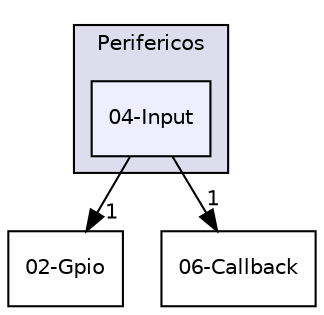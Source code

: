 digraph "E:/Agustin/Escritorio/MCUexpresso/KitLPC845-C++/src/Drivers/Perifericos/04-Input" {
  compound=true
  node [ fontsize="10", fontname="Helvetica"];
  edge [ labelfontsize="10", labelfontname="Helvetica"];
  subgraph clusterdir_fddceb55b13f36ba841fc9095bbfed65 {
    graph [ bgcolor="#ddddee", pencolor="black", label="Perifericos" fontname="Helvetica", fontsize="10", URL="dir_fddceb55b13f36ba841fc9095bbfed65.html"]
  dir_47dbd980478d5aa95bc186fe82f48e7b [shape=box, label="04-Input", style="filled", fillcolor="#eeeeff", pencolor="black", URL="dir_47dbd980478d5aa95bc186fe82f48e7b.html"];
  }
  dir_7697e32b67ed779e475c9af126b83826 [shape=box label="02-Gpio" URL="dir_7697e32b67ed779e475c9af126b83826.html"];
  dir_47a19b6058124405309700282ec9ed11 [shape=box label="06-Callback" URL="dir_47a19b6058124405309700282ec9ed11.html"];
  dir_47dbd980478d5aa95bc186fe82f48e7b->dir_7697e32b67ed779e475c9af126b83826 [headlabel="1", labeldistance=1.5 headhref="dir_000020_000018.html"];
  dir_47dbd980478d5aa95bc186fe82f48e7b->dir_47a19b6058124405309700282ec9ed11 [headlabel="1", labeldistance=1.5 headhref="dir_000020_000022.html"];
}
